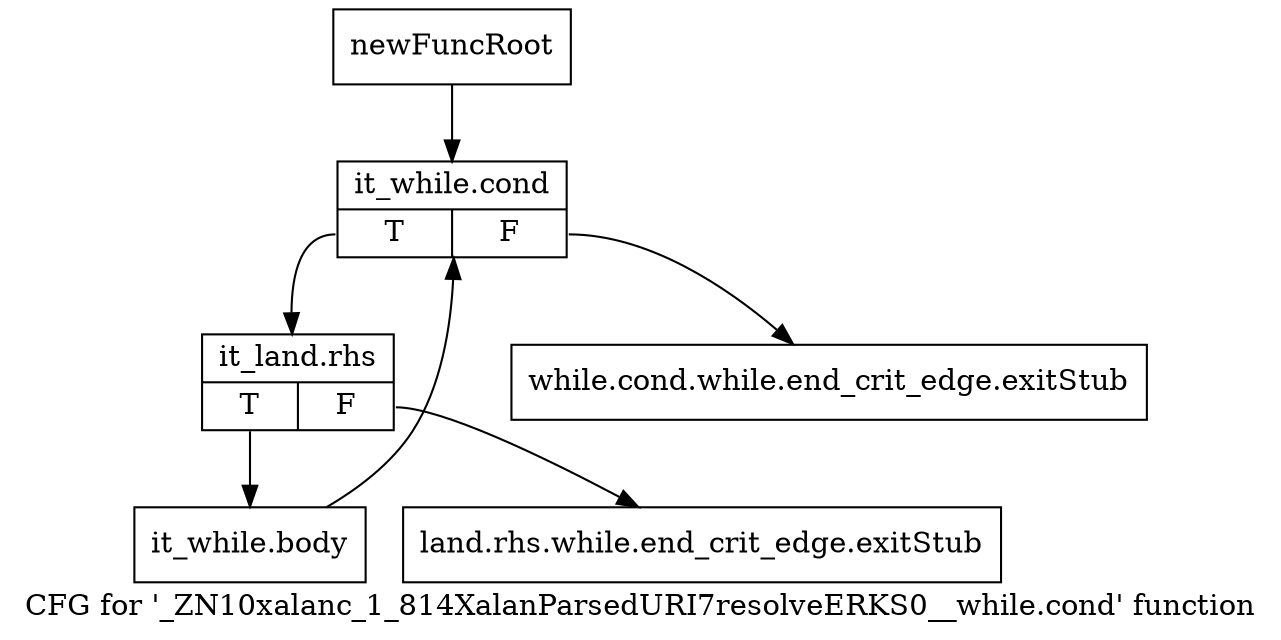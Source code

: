 digraph "CFG for '_ZN10xalanc_1_814XalanParsedURI7resolveERKS0__while.cond' function" {
	label="CFG for '_ZN10xalanc_1_814XalanParsedURI7resolveERKS0__while.cond' function";

	Node0x9d845d0 [shape=record,label="{newFuncRoot}"];
	Node0x9d845d0 -> Node0x9d8c060;
	Node0x9d8bfc0 [shape=record,label="{while.cond.while.end_crit_edge.exitStub}"];
	Node0x9d8c010 [shape=record,label="{land.rhs.while.end_crit_edge.exitStub}"];
	Node0x9d8c060 [shape=record,label="{it_while.cond|{<s0>T|<s1>F}}"];
	Node0x9d8c060:s0 -> Node0x9d8c0b0;
	Node0x9d8c060:s1 -> Node0x9d8bfc0;
	Node0x9d8c0b0 [shape=record,label="{it_land.rhs|{<s0>T|<s1>F}}"];
	Node0x9d8c0b0:s0 -> Node0x9d8c100;
	Node0x9d8c0b0:s1 -> Node0x9d8c010;
	Node0x9d8c100 [shape=record,label="{it_while.body}"];
	Node0x9d8c100 -> Node0x9d8c060;
}
